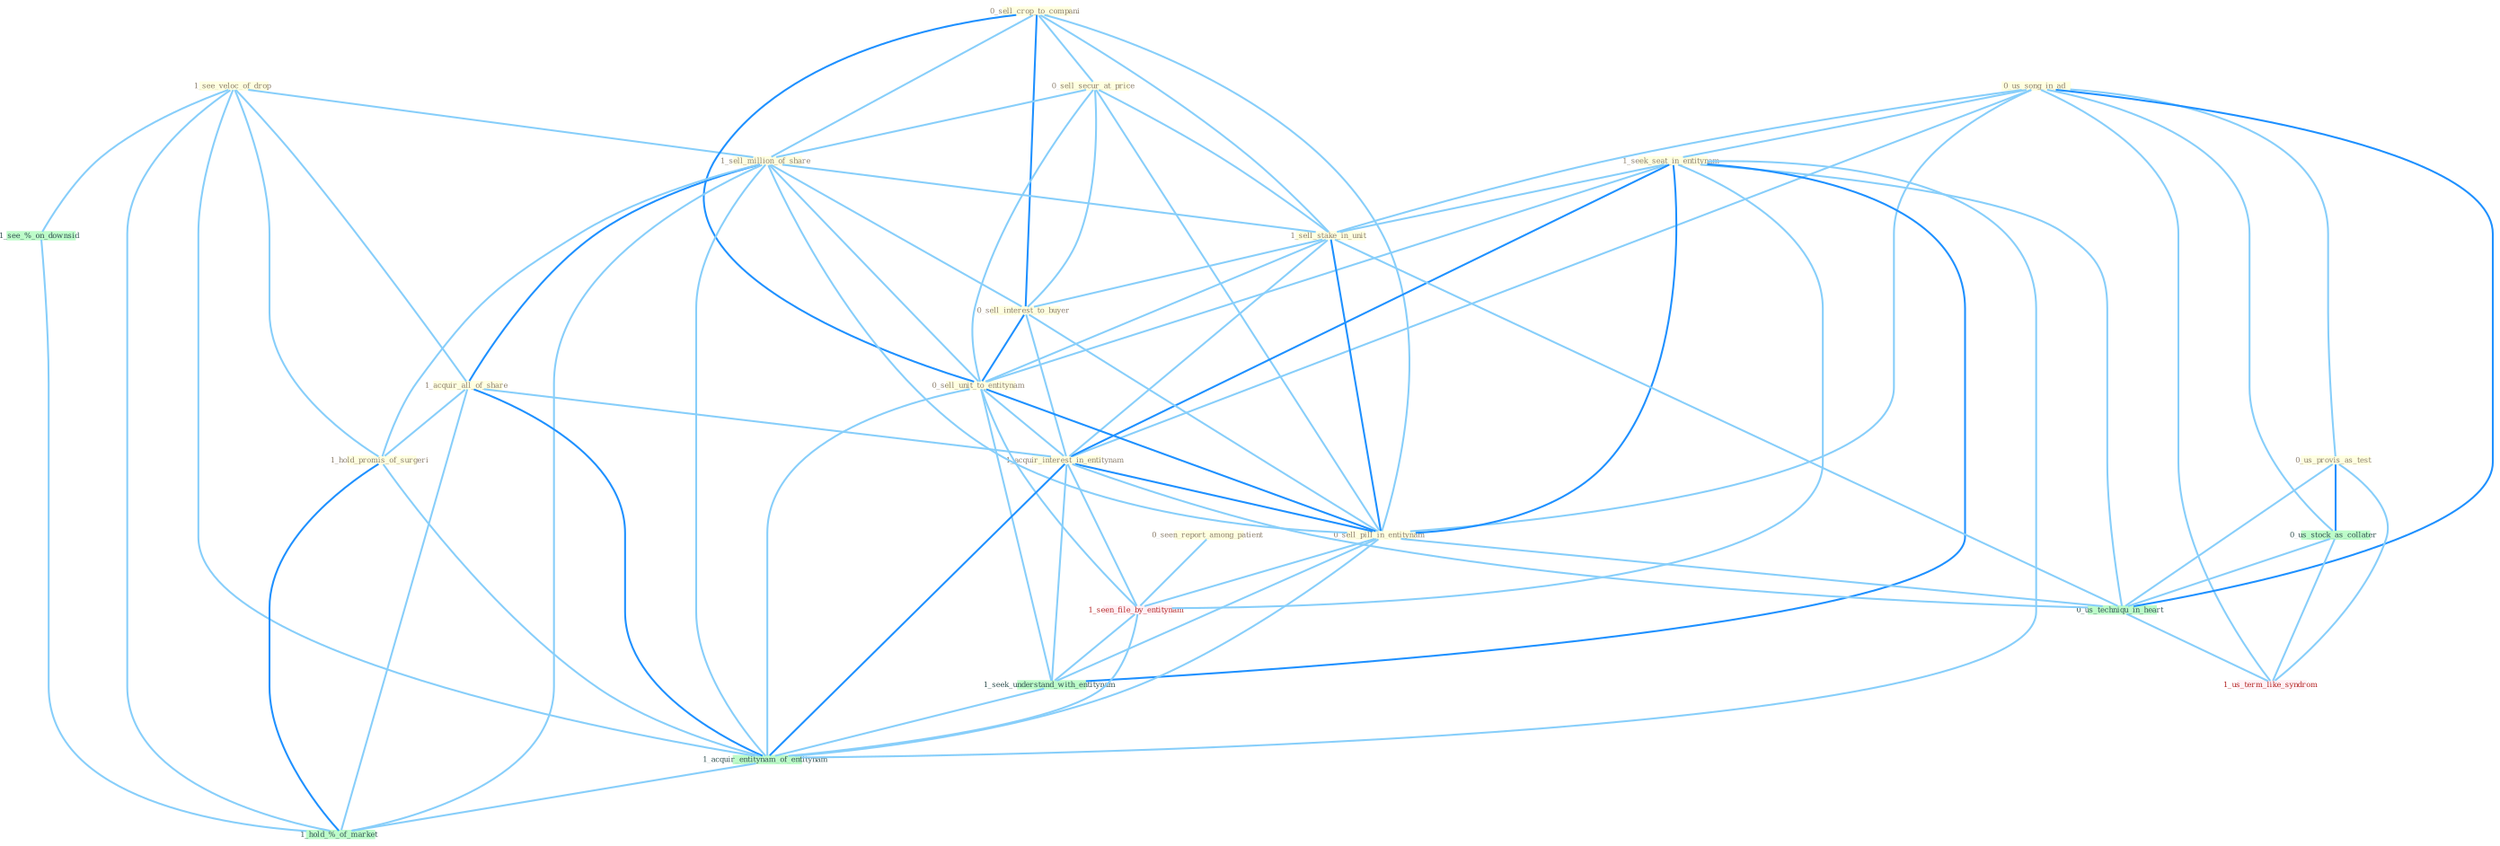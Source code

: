 Graph G{ 
    node
    [shape=polygon,style=filled,width=.5,height=.06,color="#BDFCC9",fixedsize=true,fontsize=4,
    fontcolor="#2f4f4f"];
    {node
    [color="#ffffe0", fontcolor="#8b7d6b"] "1_see_veloc_of_drop " "0_sell_crop_to_compani " "0_sell_secur_at_price " "0_us_song_in_ad " "1_seek_seat_in_entitynam " "1_sell_million_of_share " "0_seen_report_among_patient " "0_us_provis_as_test " "1_sell_stake_in_unit " "0_sell_interest_to_buyer " "1_acquir_all_of_share " "0_sell_unit_to_entitynam " "1_hold_promis_of_surgeri " "1_acquir_interest_in_entitynam " "0_sell_pill_in_entitynam "}
{node [color="#fff0f5", fontcolor="#b22222"] "1_seen_file_by_entitynam " "1_us_term_like_syndrom "}
edge [color="#B0E2FF"];

	"1_see_veloc_of_drop " -- "1_sell_million_of_share " [w="1", color="#87cefa" ];
	"1_see_veloc_of_drop " -- "1_acquir_all_of_share " [w="1", color="#87cefa" ];
	"1_see_veloc_of_drop " -- "1_hold_promis_of_surgeri " [w="1", color="#87cefa" ];
	"1_see_veloc_of_drop " -- "1_acquir_entitynam_of_entitynam " [w="1", color="#87cefa" ];
	"1_see_veloc_of_drop " -- "1_see_%_on_downsid " [w="1", color="#87cefa" ];
	"1_see_veloc_of_drop " -- "1_hold_%_of_market " [w="1", color="#87cefa" ];
	"0_sell_crop_to_compani " -- "0_sell_secur_at_price " [w="1", color="#87cefa" ];
	"0_sell_crop_to_compani " -- "1_sell_million_of_share " [w="1", color="#87cefa" ];
	"0_sell_crop_to_compani " -- "1_sell_stake_in_unit " [w="1", color="#87cefa" ];
	"0_sell_crop_to_compani " -- "0_sell_interest_to_buyer " [w="2", color="#1e90ff" , len=0.8];
	"0_sell_crop_to_compani " -- "0_sell_unit_to_entitynam " [w="2", color="#1e90ff" , len=0.8];
	"0_sell_crop_to_compani " -- "0_sell_pill_in_entitynam " [w="1", color="#87cefa" ];
	"0_sell_secur_at_price " -- "1_sell_million_of_share " [w="1", color="#87cefa" ];
	"0_sell_secur_at_price " -- "1_sell_stake_in_unit " [w="1", color="#87cefa" ];
	"0_sell_secur_at_price " -- "0_sell_interest_to_buyer " [w="1", color="#87cefa" ];
	"0_sell_secur_at_price " -- "0_sell_unit_to_entitynam " [w="1", color="#87cefa" ];
	"0_sell_secur_at_price " -- "0_sell_pill_in_entitynam " [w="1", color="#87cefa" ];
	"0_us_song_in_ad " -- "1_seek_seat_in_entitynam " [w="1", color="#87cefa" ];
	"0_us_song_in_ad " -- "0_us_provis_as_test " [w="1", color="#87cefa" ];
	"0_us_song_in_ad " -- "1_sell_stake_in_unit " [w="1", color="#87cefa" ];
	"0_us_song_in_ad " -- "1_acquir_interest_in_entitynam " [w="1", color="#87cefa" ];
	"0_us_song_in_ad " -- "0_sell_pill_in_entitynam " [w="1", color="#87cefa" ];
	"0_us_song_in_ad " -- "0_us_stock_as_collater " [w="1", color="#87cefa" ];
	"0_us_song_in_ad " -- "0_us_techniqu_in_heart " [w="2", color="#1e90ff" , len=0.8];
	"0_us_song_in_ad " -- "1_us_term_like_syndrom " [w="1", color="#87cefa" ];
	"1_seek_seat_in_entitynam " -- "1_sell_stake_in_unit " [w="1", color="#87cefa" ];
	"1_seek_seat_in_entitynam " -- "0_sell_unit_to_entitynam " [w="1", color="#87cefa" ];
	"1_seek_seat_in_entitynam " -- "1_acquir_interest_in_entitynam " [w="2", color="#1e90ff" , len=0.8];
	"1_seek_seat_in_entitynam " -- "0_sell_pill_in_entitynam " [w="2", color="#1e90ff" , len=0.8];
	"1_seek_seat_in_entitynam " -- "1_seen_file_by_entitynam " [w="1", color="#87cefa" ];
	"1_seek_seat_in_entitynam " -- "1_seek_understand_with_entitynam " [w="2", color="#1e90ff" , len=0.8];
	"1_seek_seat_in_entitynam " -- "1_acquir_entitynam_of_entitynam " [w="1", color="#87cefa" ];
	"1_seek_seat_in_entitynam " -- "0_us_techniqu_in_heart " [w="1", color="#87cefa" ];
	"1_sell_million_of_share " -- "1_sell_stake_in_unit " [w="1", color="#87cefa" ];
	"1_sell_million_of_share " -- "0_sell_interest_to_buyer " [w="1", color="#87cefa" ];
	"1_sell_million_of_share " -- "1_acquir_all_of_share " [w="2", color="#1e90ff" , len=0.8];
	"1_sell_million_of_share " -- "0_sell_unit_to_entitynam " [w="1", color="#87cefa" ];
	"1_sell_million_of_share " -- "1_hold_promis_of_surgeri " [w="1", color="#87cefa" ];
	"1_sell_million_of_share " -- "0_sell_pill_in_entitynam " [w="1", color="#87cefa" ];
	"1_sell_million_of_share " -- "1_acquir_entitynam_of_entitynam " [w="1", color="#87cefa" ];
	"1_sell_million_of_share " -- "1_hold_%_of_market " [w="1", color="#87cefa" ];
	"0_seen_report_among_patient " -- "1_seen_file_by_entitynam " [w="1", color="#87cefa" ];
	"0_us_provis_as_test " -- "0_us_stock_as_collater " [w="2", color="#1e90ff" , len=0.8];
	"0_us_provis_as_test " -- "0_us_techniqu_in_heart " [w="1", color="#87cefa" ];
	"0_us_provis_as_test " -- "1_us_term_like_syndrom " [w="1", color="#87cefa" ];
	"1_sell_stake_in_unit " -- "0_sell_interest_to_buyer " [w="1", color="#87cefa" ];
	"1_sell_stake_in_unit " -- "0_sell_unit_to_entitynam " [w="1", color="#87cefa" ];
	"1_sell_stake_in_unit " -- "1_acquir_interest_in_entitynam " [w="1", color="#87cefa" ];
	"1_sell_stake_in_unit " -- "0_sell_pill_in_entitynam " [w="2", color="#1e90ff" , len=0.8];
	"1_sell_stake_in_unit " -- "0_us_techniqu_in_heart " [w="1", color="#87cefa" ];
	"0_sell_interest_to_buyer " -- "0_sell_unit_to_entitynam " [w="2", color="#1e90ff" , len=0.8];
	"0_sell_interest_to_buyer " -- "1_acquir_interest_in_entitynam " [w="1", color="#87cefa" ];
	"0_sell_interest_to_buyer " -- "0_sell_pill_in_entitynam " [w="1", color="#87cefa" ];
	"1_acquir_all_of_share " -- "1_hold_promis_of_surgeri " [w="1", color="#87cefa" ];
	"1_acquir_all_of_share " -- "1_acquir_interest_in_entitynam " [w="1", color="#87cefa" ];
	"1_acquir_all_of_share " -- "1_acquir_entitynam_of_entitynam " [w="2", color="#1e90ff" , len=0.8];
	"1_acquir_all_of_share " -- "1_hold_%_of_market " [w="1", color="#87cefa" ];
	"0_sell_unit_to_entitynam " -- "1_acquir_interest_in_entitynam " [w="1", color="#87cefa" ];
	"0_sell_unit_to_entitynam " -- "0_sell_pill_in_entitynam " [w="2", color="#1e90ff" , len=0.8];
	"0_sell_unit_to_entitynam " -- "1_seen_file_by_entitynam " [w="1", color="#87cefa" ];
	"0_sell_unit_to_entitynam " -- "1_seek_understand_with_entitynam " [w="1", color="#87cefa" ];
	"0_sell_unit_to_entitynam " -- "1_acquir_entitynam_of_entitynam " [w="1", color="#87cefa" ];
	"1_hold_promis_of_surgeri " -- "1_acquir_entitynam_of_entitynam " [w="1", color="#87cefa" ];
	"1_hold_promis_of_surgeri " -- "1_hold_%_of_market " [w="2", color="#1e90ff" , len=0.8];
	"1_acquir_interest_in_entitynam " -- "0_sell_pill_in_entitynam " [w="2", color="#1e90ff" , len=0.8];
	"1_acquir_interest_in_entitynam " -- "1_seen_file_by_entitynam " [w="1", color="#87cefa" ];
	"1_acquir_interest_in_entitynam " -- "1_seek_understand_with_entitynam " [w="1", color="#87cefa" ];
	"1_acquir_interest_in_entitynam " -- "1_acquir_entitynam_of_entitynam " [w="2", color="#1e90ff" , len=0.8];
	"1_acquir_interest_in_entitynam " -- "0_us_techniqu_in_heart " [w="1", color="#87cefa" ];
	"0_sell_pill_in_entitynam " -- "1_seen_file_by_entitynam " [w="1", color="#87cefa" ];
	"0_sell_pill_in_entitynam " -- "1_seek_understand_with_entitynam " [w="1", color="#87cefa" ];
	"0_sell_pill_in_entitynam " -- "1_acquir_entitynam_of_entitynam " [w="1", color="#87cefa" ];
	"0_sell_pill_in_entitynam " -- "0_us_techniqu_in_heart " [w="1", color="#87cefa" ];
	"1_seen_file_by_entitynam " -- "1_seek_understand_with_entitynam " [w="1", color="#87cefa" ];
	"1_seen_file_by_entitynam " -- "1_acquir_entitynam_of_entitynam " [w="1", color="#87cefa" ];
	"0_us_stock_as_collater " -- "0_us_techniqu_in_heart " [w="1", color="#87cefa" ];
	"0_us_stock_as_collater " -- "1_us_term_like_syndrom " [w="1", color="#87cefa" ];
	"1_seek_understand_with_entitynam " -- "1_acquir_entitynam_of_entitynam " [w="1", color="#87cefa" ];
	"1_acquir_entitynam_of_entitynam " -- "1_hold_%_of_market " [w="1", color="#87cefa" ];
	"0_us_techniqu_in_heart " -- "1_us_term_like_syndrom " [w="1", color="#87cefa" ];
	"1_see_%_on_downsid " -- "1_hold_%_of_market " [w="1", color="#87cefa" ];
}